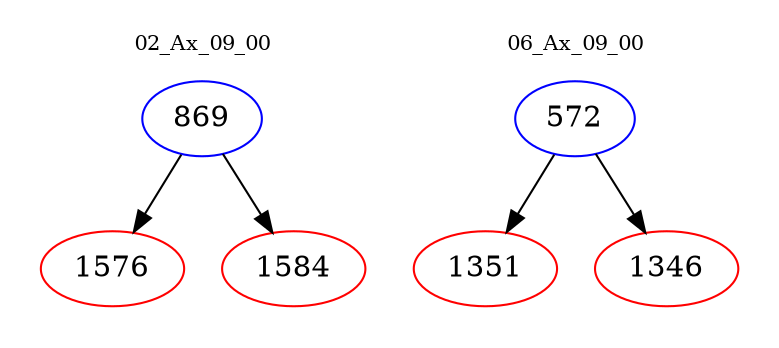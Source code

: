 digraph{
subgraph cluster_0 {
color = white
label = "02_Ax_09_00";
fontsize=10;
T0_869 [label="869", color="blue"]
T0_869 -> T0_1576 [color="black"]
T0_1576 [label="1576", color="red"]
T0_869 -> T0_1584 [color="black"]
T0_1584 [label="1584", color="red"]
}
subgraph cluster_1 {
color = white
label = "06_Ax_09_00";
fontsize=10;
T1_572 [label="572", color="blue"]
T1_572 -> T1_1351 [color="black"]
T1_1351 [label="1351", color="red"]
T1_572 -> T1_1346 [color="black"]
T1_1346 [label="1346", color="red"]
}
}
